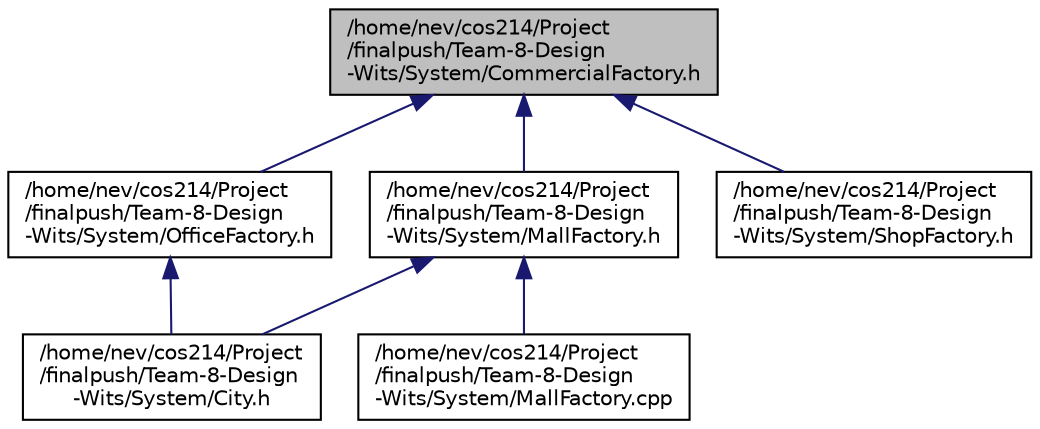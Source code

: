 digraph "/home/nev/cos214/Project/finalpush/Team-8-Design-Wits/System/CommercialFactory.h"
{
 // LATEX_PDF_SIZE
  edge [fontname="Helvetica",fontsize="10",labelfontname="Helvetica",labelfontsize="10"];
  node [fontname="Helvetica",fontsize="10",shape=record];
  Node1 [label="/home/nev/cos214/Project\l/finalpush/Team-8-Design\l-Wits/System/CommercialFactory.h",height=0.2,width=0.4,color="black", fillcolor="grey75", style="filled", fontcolor="black",tooltip="Defines the CommercialFactory class interface."];
  Node1 -> Node2 [dir="back",color="midnightblue",fontsize="10",style="solid"];
  Node2 [label="/home/nev/cos214/Project\l/finalpush/Team-8-Design\l-Wits/System/MallFactory.h",height=0.2,width=0.4,color="black", fillcolor="white", style="filled",URL="$MallFactory_8h.html",tooltip="Defines the MallFactory class for creating mall buildings."];
  Node2 -> Node3 [dir="back",color="midnightblue",fontsize="10",style="solid"];
  Node3 [label="/home/nev/cos214/Project\l/finalpush/Team-8-Design\l-Wits/System/City.h",height=0.2,width=0.4,color="black", fillcolor="white", style="filled",URL="$City_8h_source.html",tooltip=" "];
  Node2 -> Node4 [dir="back",color="midnightblue",fontsize="10",style="solid"];
  Node4 [label="/home/nev/cos214/Project\l/finalpush/Team-8-Design\l-Wits/System/MallFactory.cpp",height=0.2,width=0.4,color="black", fillcolor="white", style="filled",URL="$MallFactory_8cpp.html",tooltip="Implementation of the MallFactory class."];
  Node1 -> Node5 [dir="back",color="midnightblue",fontsize="10",style="solid"];
  Node5 [label="/home/nev/cos214/Project\l/finalpush/Team-8-Design\l-Wits/System/OfficeFactory.h",height=0.2,width=0.4,color="black", fillcolor="white", style="filled",URL="$OfficeFactory_8h.html",tooltip="Defines the OfficeFactory class interface."];
  Node5 -> Node3 [dir="back",color="midnightblue",fontsize="10",style="solid"];
  Node1 -> Node6 [dir="back",color="midnightblue",fontsize="10",style="solid"];
  Node6 [label="/home/nev/cos214/Project\l/finalpush/Team-8-Design\l-Wits/System/ShopFactory.h",height=0.2,width=0.4,color="black", fillcolor="white", style="filled",URL="$ShopFactory_8h.html",tooltip="Defines the ShopFactory class interface."];
}
